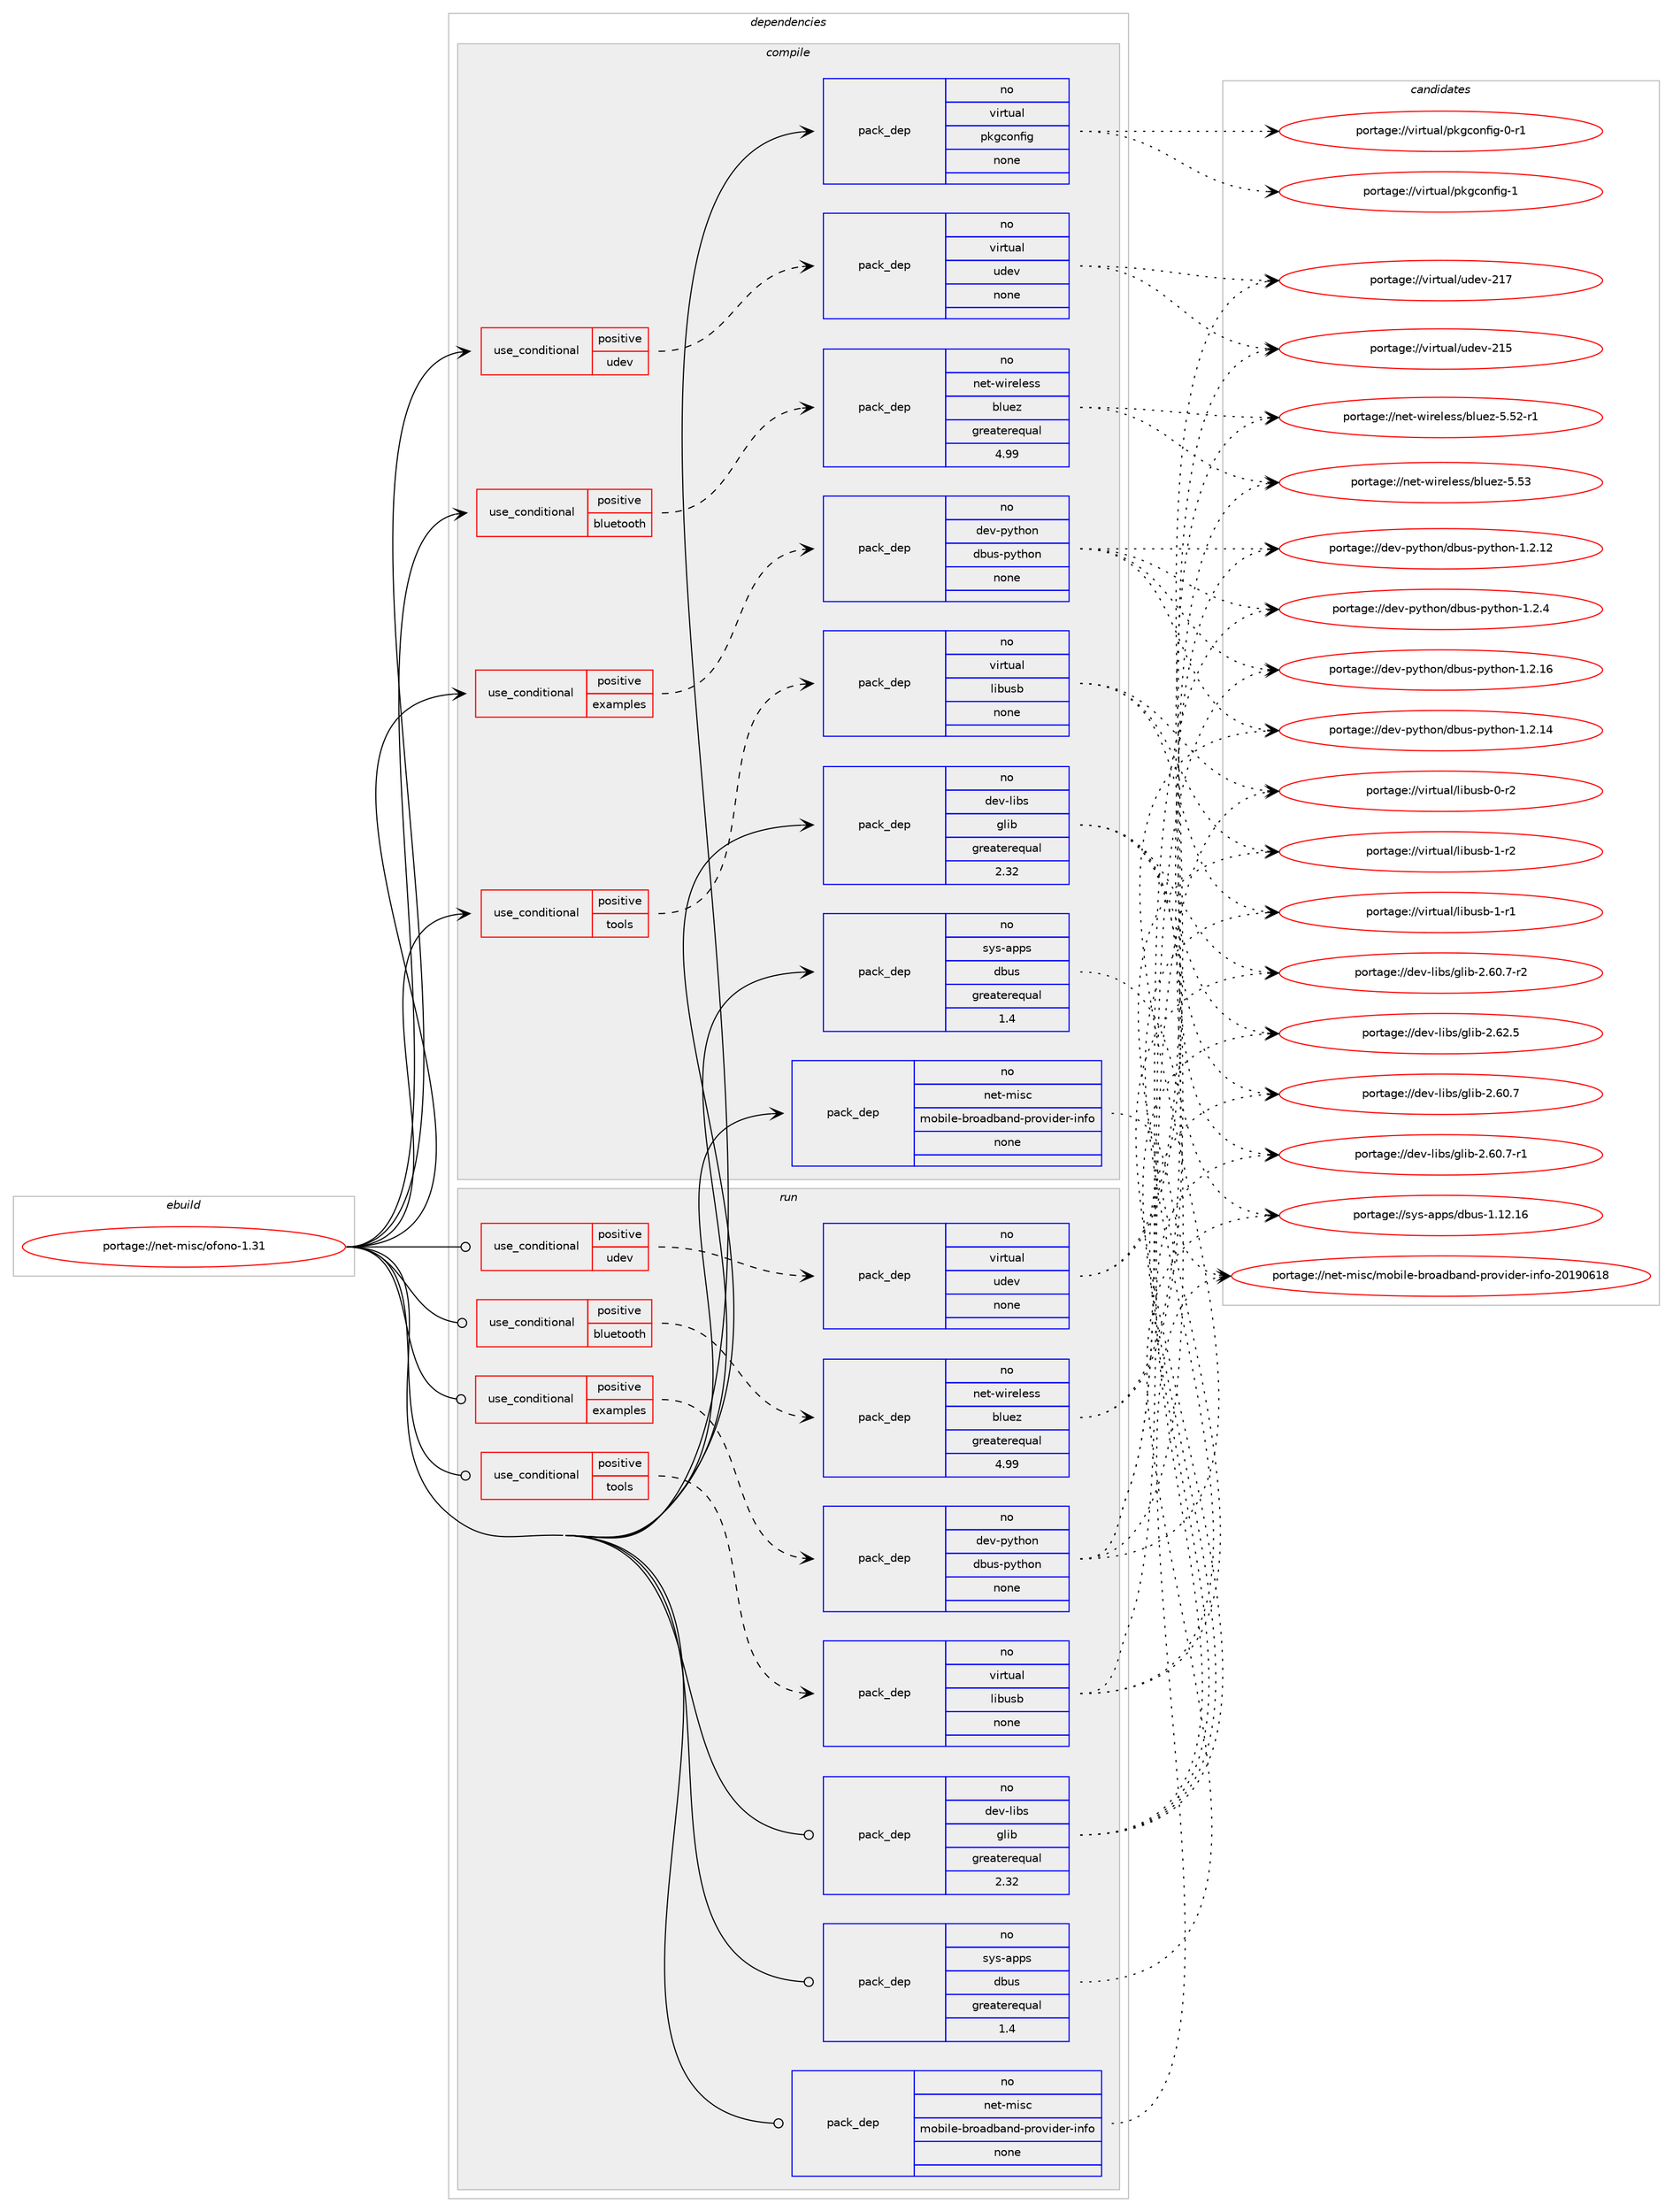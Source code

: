 digraph prolog {

# *************
# Graph options
# *************

newrank=true;
concentrate=true;
compound=true;
graph [rankdir=LR,fontname=Helvetica,fontsize=10,ranksep=1.5];#, ranksep=2.5, nodesep=0.2];
edge  [arrowhead=vee];
node  [fontname=Helvetica,fontsize=10];

# **********
# The ebuild
# **********

subgraph cluster_leftcol {
color=gray;
rank=same;
label=<<i>ebuild</i>>;
id [label="portage://net-misc/ofono-1.31", color=red, width=4, href="../net-misc/ofono-1.31.svg"];
}

# ****************
# The dependencies
# ****************

subgraph cluster_midcol {
color=gray;
label=<<i>dependencies</i>>;
subgraph cluster_compile {
fillcolor="#eeeeee";
style=filled;
label=<<i>compile</i>>;
subgraph cond3461 {
dependency21485 [label=<<TABLE BORDER="0" CELLBORDER="1" CELLSPACING="0" CELLPADDING="4"><TR><TD ROWSPAN="3" CELLPADDING="10">use_conditional</TD></TR><TR><TD>positive</TD></TR><TR><TD>bluetooth</TD></TR></TABLE>>, shape=none, color=red];
subgraph pack17658 {
dependency21486 [label=<<TABLE BORDER="0" CELLBORDER="1" CELLSPACING="0" CELLPADDING="4" WIDTH="220"><TR><TD ROWSPAN="6" CELLPADDING="30">pack_dep</TD></TR><TR><TD WIDTH="110">no</TD></TR><TR><TD>net-wireless</TD></TR><TR><TD>bluez</TD></TR><TR><TD>greaterequal</TD></TR><TR><TD>4.99</TD></TR></TABLE>>, shape=none, color=blue];
}
dependency21485:e -> dependency21486:w [weight=20,style="dashed",arrowhead="vee"];
}
id:e -> dependency21485:w [weight=20,style="solid",arrowhead="vee"];
subgraph cond3462 {
dependency21487 [label=<<TABLE BORDER="0" CELLBORDER="1" CELLSPACING="0" CELLPADDING="4"><TR><TD ROWSPAN="3" CELLPADDING="10">use_conditional</TD></TR><TR><TD>positive</TD></TR><TR><TD>examples</TD></TR></TABLE>>, shape=none, color=red];
subgraph pack17659 {
dependency21488 [label=<<TABLE BORDER="0" CELLBORDER="1" CELLSPACING="0" CELLPADDING="4" WIDTH="220"><TR><TD ROWSPAN="6" CELLPADDING="30">pack_dep</TD></TR><TR><TD WIDTH="110">no</TD></TR><TR><TD>dev-python</TD></TR><TR><TD>dbus-python</TD></TR><TR><TD>none</TD></TR><TR><TD></TD></TR></TABLE>>, shape=none, color=blue];
}
dependency21487:e -> dependency21488:w [weight=20,style="dashed",arrowhead="vee"];
}
id:e -> dependency21487:w [weight=20,style="solid",arrowhead="vee"];
subgraph cond3463 {
dependency21489 [label=<<TABLE BORDER="0" CELLBORDER="1" CELLSPACING="0" CELLPADDING="4"><TR><TD ROWSPAN="3" CELLPADDING="10">use_conditional</TD></TR><TR><TD>positive</TD></TR><TR><TD>tools</TD></TR></TABLE>>, shape=none, color=red];
subgraph pack17660 {
dependency21490 [label=<<TABLE BORDER="0" CELLBORDER="1" CELLSPACING="0" CELLPADDING="4" WIDTH="220"><TR><TD ROWSPAN="6" CELLPADDING="30">pack_dep</TD></TR><TR><TD WIDTH="110">no</TD></TR><TR><TD>virtual</TD></TR><TR><TD>libusb</TD></TR><TR><TD>none</TD></TR><TR><TD></TD></TR></TABLE>>, shape=none, color=blue];
}
dependency21489:e -> dependency21490:w [weight=20,style="dashed",arrowhead="vee"];
}
id:e -> dependency21489:w [weight=20,style="solid",arrowhead="vee"];
subgraph cond3464 {
dependency21491 [label=<<TABLE BORDER="0" CELLBORDER="1" CELLSPACING="0" CELLPADDING="4"><TR><TD ROWSPAN="3" CELLPADDING="10">use_conditional</TD></TR><TR><TD>positive</TD></TR><TR><TD>udev</TD></TR></TABLE>>, shape=none, color=red];
subgraph pack17661 {
dependency21492 [label=<<TABLE BORDER="0" CELLBORDER="1" CELLSPACING="0" CELLPADDING="4" WIDTH="220"><TR><TD ROWSPAN="6" CELLPADDING="30">pack_dep</TD></TR><TR><TD WIDTH="110">no</TD></TR><TR><TD>virtual</TD></TR><TR><TD>udev</TD></TR><TR><TD>none</TD></TR><TR><TD></TD></TR></TABLE>>, shape=none, color=blue];
}
dependency21491:e -> dependency21492:w [weight=20,style="dashed",arrowhead="vee"];
}
id:e -> dependency21491:w [weight=20,style="solid",arrowhead="vee"];
subgraph pack17662 {
dependency21493 [label=<<TABLE BORDER="0" CELLBORDER="1" CELLSPACING="0" CELLPADDING="4" WIDTH="220"><TR><TD ROWSPAN="6" CELLPADDING="30">pack_dep</TD></TR><TR><TD WIDTH="110">no</TD></TR><TR><TD>dev-libs</TD></TR><TR><TD>glib</TD></TR><TR><TD>greaterequal</TD></TR><TR><TD>2.32</TD></TR></TABLE>>, shape=none, color=blue];
}
id:e -> dependency21493:w [weight=20,style="solid",arrowhead="vee"];
subgraph pack17663 {
dependency21494 [label=<<TABLE BORDER="0" CELLBORDER="1" CELLSPACING="0" CELLPADDING="4" WIDTH="220"><TR><TD ROWSPAN="6" CELLPADDING="30">pack_dep</TD></TR><TR><TD WIDTH="110">no</TD></TR><TR><TD>net-misc</TD></TR><TR><TD>mobile-broadband-provider-info</TD></TR><TR><TD>none</TD></TR><TR><TD></TD></TR></TABLE>>, shape=none, color=blue];
}
id:e -> dependency21494:w [weight=20,style="solid",arrowhead="vee"];
subgraph pack17664 {
dependency21495 [label=<<TABLE BORDER="0" CELLBORDER="1" CELLSPACING="0" CELLPADDING="4" WIDTH="220"><TR><TD ROWSPAN="6" CELLPADDING="30">pack_dep</TD></TR><TR><TD WIDTH="110">no</TD></TR><TR><TD>sys-apps</TD></TR><TR><TD>dbus</TD></TR><TR><TD>greaterequal</TD></TR><TR><TD>1.4</TD></TR></TABLE>>, shape=none, color=blue];
}
id:e -> dependency21495:w [weight=20,style="solid",arrowhead="vee"];
subgraph pack17665 {
dependency21496 [label=<<TABLE BORDER="0" CELLBORDER="1" CELLSPACING="0" CELLPADDING="4" WIDTH="220"><TR><TD ROWSPAN="6" CELLPADDING="30">pack_dep</TD></TR><TR><TD WIDTH="110">no</TD></TR><TR><TD>virtual</TD></TR><TR><TD>pkgconfig</TD></TR><TR><TD>none</TD></TR><TR><TD></TD></TR></TABLE>>, shape=none, color=blue];
}
id:e -> dependency21496:w [weight=20,style="solid",arrowhead="vee"];
}
subgraph cluster_compileandrun {
fillcolor="#eeeeee";
style=filled;
label=<<i>compile and run</i>>;
}
subgraph cluster_run {
fillcolor="#eeeeee";
style=filled;
label=<<i>run</i>>;
subgraph cond3465 {
dependency21497 [label=<<TABLE BORDER="0" CELLBORDER="1" CELLSPACING="0" CELLPADDING="4"><TR><TD ROWSPAN="3" CELLPADDING="10">use_conditional</TD></TR><TR><TD>positive</TD></TR><TR><TD>bluetooth</TD></TR></TABLE>>, shape=none, color=red];
subgraph pack17666 {
dependency21498 [label=<<TABLE BORDER="0" CELLBORDER="1" CELLSPACING="0" CELLPADDING="4" WIDTH="220"><TR><TD ROWSPAN="6" CELLPADDING="30">pack_dep</TD></TR><TR><TD WIDTH="110">no</TD></TR><TR><TD>net-wireless</TD></TR><TR><TD>bluez</TD></TR><TR><TD>greaterequal</TD></TR><TR><TD>4.99</TD></TR></TABLE>>, shape=none, color=blue];
}
dependency21497:e -> dependency21498:w [weight=20,style="dashed",arrowhead="vee"];
}
id:e -> dependency21497:w [weight=20,style="solid",arrowhead="odot"];
subgraph cond3466 {
dependency21499 [label=<<TABLE BORDER="0" CELLBORDER="1" CELLSPACING="0" CELLPADDING="4"><TR><TD ROWSPAN="3" CELLPADDING="10">use_conditional</TD></TR><TR><TD>positive</TD></TR><TR><TD>examples</TD></TR></TABLE>>, shape=none, color=red];
subgraph pack17667 {
dependency21500 [label=<<TABLE BORDER="0" CELLBORDER="1" CELLSPACING="0" CELLPADDING="4" WIDTH="220"><TR><TD ROWSPAN="6" CELLPADDING="30">pack_dep</TD></TR><TR><TD WIDTH="110">no</TD></TR><TR><TD>dev-python</TD></TR><TR><TD>dbus-python</TD></TR><TR><TD>none</TD></TR><TR><TD></TD></TR></TABLE>>, shape=none, color=blue];
}
dependency21499:e -> dependency21500:w [weight=20,style="dashed",arrowhead="vee"];
}
id:e -> dependency21499:w [weight=20,style="solid",arrowhead="odot"];
subgraph cond3467 {
dependency21501 [label=<<TABLE BORDER="0" CELLBORDER="1" CELLSPACING="0" CELLPADDING="4"><TR><TD ROWSPAN="3" CELLPADDING="10">use_conditional</TD></TR><TR><TD>positive</TD></TR><TR><TD>tools</TD></TR></TABLE>>, shape=none, color=red];
subgraph pack17668 {
dependency21502 [label=<<TABLE BORDER="0" CELLBORDER="1" CELLSPACING="0" CELLPADDING="4" WIDTH="220"><TR><TD ROWSPAN="6" CELLPADDING="30">pack_dep</TD></TR><TR><TD WIDTH="110">no</TD></TR><TR><TD>virtual</TD></TR><TR><TD>libusb</TD></TR><TR><TD>none</TD></TR><TR><TD></TD></TR></TABLE>>, shape=none, color=blue];
}
dependency21501:e -> dependency21502:w [weight=20,style="dashed",arrowhead="vee"];
}
id:e -> dependency21501:w [weight=20,style="solid",arrowhead="odot"];
subgraph cond3468 {
dependency21503 [label=<<TABLE BORDER="0" CELLBORDER="1" CELLSPACING="0" CELLPADDING="4"><TR><TD ROWSPAN="3" CELLPADDING="10">use_conditional</TD></TR><TR><TD>positive</TD></TR><TR><TD>udev</TD></TR></TABLE>>, shape=none, color=red];
subgraph pack17669 {
dependency21504 [label=<<TABLE BORDER="0" CELLBORDER="1" CELLSPACING="0" CELLPADDING="4" WIDTH="220"><TR><TD ROWSPAN="6" CELLPADDING="30">pack_dep</TD></TR><TR><TD WIDTH="110">no</TD></TR><TR><TD>virtual</TD></TR><TR><TD>udev</TD></TR><TR><TD>none</TD></TR><TR><TD></TD></TR></TABLE>>, shape=none, color=blue];
}
dependency21503:e -> dependency21504:w [weight=20,style="dashed",arrowhead="vee"];
}
id:e -> dependency21503:w [weight=20,style="solid",arrowhead="odot"];
subgraph pack17670 {
dependency21505 [label=<<TABLE BORDER="0" CELLBORDER="1" CELLSPACING="0" CELLPADDING="4" WIDTH="220"><TR><TD ROWSPAN="6" CELLPADDING="30">pack_dep</TD></TR><TR><TD WIDTH="110">no</TD></TR><TR><TD>dev-libs</TD></TR><TR><TD>glib</TD></TR><TR><TD>greaterequal</TD></TR><TR><TD>2.32</TD></TR></TABLE>>, shape=none, color=blue];
}
id:e -> dependency21505:w [weight=20,style="solid",arrowhead="odot"];
subgraph pack17671 {
dependency21506 [label=<<TABLE BORDER="0" CELLBORDER="1" CELLSPACING="0" CELLPADDING="4" WIDTH="220"><TR><TD ROWSPAN="6" CELLPADDING="30">pack_dep</TD></TR><TR><TD WIDTH="110">no</TD></TR><TR><TD>net-misc</TD></TR><TR><TD>mobile-broadband-provider-info</TD></TR><TR><TD>none</TD></TR><TR><TD></TD></TR></TABLE>>, shape=none, color=blue];
}
id:e -> dependency21506:w [weight=20,style="solid",arrowhead="odot"];
subgraph pack17672 {
dependency21507 [label=<<TABLE BORDER="0" CELLBORDER="1" CELLSPACING="0" CELLPADDING="4" WIDTH="220"><TR><TD ROWSPAN="6" CELLPADDING="30">pack_dep</TD></TR><TR><TD WIDTH="110">no</TD></TR><TR><TD>sys-apps</TD></TR><TR><TD>dbus</TD></TR><TR><TD>greaterequal</TD></TR><TR><TD>1.4</TD></TR></TABLE>>, shape=none, color=blue];
}
id:e -> dependency21507:w [weight=20,style="solid",arrowhead="odot"];
}
}

# **************
# The candidates
# **************

subgraph cluster_choices {
rank=same;
color=gray;
label=<<i>candidates</i>>;

subgraph choice17658 {
color=black;
nodesep=1;
choice1101011164511910511410110810111511547981081171011224553465351 [label="portage://net-wireless/bluez-5.53", color=red, width=4,href="../net-wireless/bluez-5.53.svg"];
choice11010111645119105114101108101115115479810811710112245534653504511449 [label="portage://net-wireless/bluez-5.52-r1", color=red, width=4,href="../net-wireless/bluez-5.52-r1.svg"];
dependency21486:e -> choice1101011164511910511410110810111511547981081171011224553465351:w [style=dotted,weight="100"];
dependency21486:e -> choice11010111645119105114101108101115115479810811710112245534653504511449:w [style=dotted,weight="100"];
}
subgraph choice17659 {
color=black;
nodesep=1;
choice10010111845112121116104111110471009811711545112121116104111110454946504652 [label="portage://dev-python/dbus-python-1.2.4", color=red, width=4,href="../dev-python/dbus-python-1.2.4.svg"];
choice1001011184511212111610411111047100981171154511212111610411111045494650464954 [label="portage://dev-python/dbus-python-1.2.16", color=red, width=4,href="../dev-python/dbus-python-1.2.16.svg"];
choice1001011184511212111610411111047100981171154511212111610411111045494650464952 [label="portage://dev-python/dbus-python-1.2.14", color=red, width=4,href="../dev-python/dbus-python-1.2.14.svg"];
choice1001011184511212111610411111047100981171154511212111610411111045494650464950 [label="portage://dev-python/dbus-python-1.2.12", color=red, width=4,href="../dev-python/dbus-python-1.2.12.svg"];
dependency21488:e -> choice10010111845112121116104111110471009811711545112121116104111110454946504652:w [style=dotted,weight="100"];
dependency21488:e -> choice1001011184511212111610411111047100981171154511212111610411111045494650464954:w [style=dotted,weight="100"];
dependency21488:e -> choice1001011184511212111610411111047100981171154511212111610411111045494650464952:w [style=dotted,weight="100"];
dependency21488:e -> choice1001011184511212111610411111047100981171154511212111610411111045494650464950:w [style=dotted,weight="100"];
}
subgraph choice17660 {
color=black;
nodesep=1;
choice1181051141161179710847108105981171159845494511450 [label="portage://virtual/libusb-1-r2", color=red, width=4,href="../virtual/libusb-1-r2.svg"];
choice1181051141161179710847108105981171159845494511449 [label="portage://virtual/libusb-1-r1", color=red, width=4,href="../virtual/libusb-1-r1.svg"];
choice1181051141161179710847108105981171159845484511450 [label="portage://virtual/libusb-0-r2", color=red, width=4,href="../virtual/libusb-0-r2.svg"];
dependency21490:e -> choice1181051141161179710847108105981171159845494511450:w [style=dotted,weight="100"];
dependency21490:e -> choice1181051141161179710847108105981171159845494511449:w [style=dotted,weight="100"];
dependency21490:e -> choice1181051141161179710847108105981171159845484511450:w [style=dotted,weight="100"];
}
subgraph choice17661 {
color=black;
nodesep=1;
choice118105114116117971084711710010111845504955 [label="portage://virtual/udev-217", color=red, width=4,href="../virtual/udev-217.svg"];
choice118105114116117971084711710010111845504953 [label="portage://virtual/udev-215", color=red, width=4,href="../virtual/udev-215.svg"];
dependency21492:e -> choice118105114116117971084711710010111845504955:w [style=dotted,weight="100"];
dependency21492:e -> choice118105114116117971084711710010111845504953:w [style=dotted,weight="100"];
}
subgraph choice17662 {
color=black;
nodesep=1;
choice1001011184510810598115471031081059845504654504653 [label="portage://dev-libs/glib-2.62.5", color=red, width=4,href="../dev-libs/glib-2.62.5.svg"];
choice10010111845108105981154710310810598455046544846554511450 [label="portage://dev-libs/glib-2.60.7-r2", color=red, width=4,href="../dev-libs/glib-2.60.7-r2.svg"];
choice10010111845108105981154710310810598455046544846554511449 [label="portage://dev-libs/glib-2.60.7-r1", color=red, width=4,href="../dev-libs/glib-2.60.7-r1.svg"];
choice1001011184510810598115471031081059845504654484655 [label="portage://dev-libs/glib-2.60.7", color=red, width=4,href="../dev-libs/glib-2.60.7.svg"];
dependency21493:e -> choice1001011184510810598115471031081059845504654504653:w [style=dotted,weight="100"];
dependency21493:e -> choice10010111845108105981154710310810598455046544846554511450:w [style=dotted,weight="100"];
dependency21493:e -> choice10010111845108105981154710310810598455046544846554511449:w [style=dotted,weight="100"];
dependency21493:e -> choice1001011184510810598115471031081059845504654484655:w [style=dotted,weight="100"];
}
subgraph choice17663 {
color=black;
nodesep=1;
choice1101011164510910511599471091119810510810145981141119710098971101004511211411111810510010111445105110102111455048495748544956 [label="portage://net-misc/mobile-broadband-provider-info-20190618", color=red, width=4,href="../net-misc/mobile-broadband-provider-info-20190618.svg"];
dependency21494:e -> choice1101011164510910511599471091119810510810145981141119710098971101004511211411111810510010111445105110102111455048495748544956:w [style=dotted,weight="100"];
}
subgraph choice17664 {
color=black;
nodesep=1;
choice115121115459711211211547100981171154549464950464954 [label="portage://sys-apps/dbus-1.12.16", color=red, width=4,href="../sys-apps/dbus-1.12.16.svg"];
dependency21495:e -> choice115121115459711211211547100981171154549464950464954:w [style=dotted,weight="100"];
}
subgraph choice17665 {
color=black;
nodesep=1;
choice1181051141161179710847112107103991111101021051034549 [label="portage://virtual/pkgconfig-1", color=red, width=4,href="../virtual/pkgconfig-1.svg"];
choice11810511411611797108471121071039911111010210510345484511449 [label="portage://virtual/pkgconfig-0-r1", color=red, width=4,href="../virtual/pkgconfig-0-r1.svg"];
dependency21496:e -> choice1181051141161179710847112107103991111101021051034549:w [style=dotted,weight="100"];
dependency21496:e -> choice11810511411611797108471121071039911111010210510345484511449:w [style=dotted,weight="100"];
}
subgraph choice17666 {
color=black;
nodesep=1;
choice1101011164511910511410110810111511547981081171011224553465351 [label="portage://net-wireless/bluez-5.53", color=red, width=4,href="../net-wireless/bluez-5.53.svg"];
choice11010111645119105114101108101115115479810811710112245534653504511449 [label="portage://net-wireless/bluez-5.52-r1", color=red, width=4,href="../net-wireless/bluez-5.52-r1.svg"];
dependency21498:e -> choice1101011164511910511410110810111511547981081171011224553465351:w [style=dotted,weight="100"];
dependency21498:e -> choice11010111645119105114101108101115115479810811710112245534653504511449:w [style=dotted,weight="100"];
}
subgraph choice17667 {
color=black;
nodesep=1;
choice10010111845112121116104111110471009811711545112121116104111110454946504652 [label="portage://dev-python/dbus-python-1.2.4", color=red, width=4,href="../dev-python/dbus-python-1.2.4.svg"];
choice1001011184511212111610411111047100981171154511212111610411111045494650464954 [label="portage://dev-python/dbus-python-1.2.16", color=red, width=4,href="../dev-python/dbus-python-1.2.16.svg"];
choice1001011184511212111610411111047100981171154511212111610411111045494650464952 [label="portage://dev-python/dbus-python-1.2.14", color=red, width=4,href="../dev-python/dbus-python-1.2.14.svg"];
choice1001011184511212111610411111047100981171154511212111610411111045494650464950 [label="portage://dev-python/dbus-python-1.2.12", color=red, width=4,href="../dev-python/dbus-python-1.2.12.svg"];
dependency21500:e -> choice10010111845112121116104111110471009811711545112121116104111110454946504652:w [style=dotted,weight="100"];
dependency21500:e -> choice1001011184511212111610411111047100981171154511212111610411111045494650464954:w [style=dotted,weight="100"];
dependency21500:e -> choice1001011184511212111610411111047100981171154511212111610411111045494650464952:w [style=dotted,weight="100"];
dependency21500:e -> choice1001011184511212111610411111047100981171154511212111610411111045494650464950:w [style=dotted,weight="100"];
}
subgraph choice17668 {
color=black;
nodesep=1;
choice1181051141161179710847108105981171159845494511450 [label="portage://virtual/libusb-1-r2", color=red, width=4,href="../virtual/libusb-1-r2.svg"];
choice1181051141161179710847108105981171159845494511449 [label="portage://virtual/libusb-1-r1", color=red, width=4,href="../virtual/libusb-1-r1.svg"];
choice1181051141161179710847108105981171159845484511450 [label="portage://virtual/libusb-0-r2", color=red, width=4,href="../virtual/libusb-0-r2.svg"];
dependency21502:e -> choice1181051141161179710847108105981171159845494511450:w [style=dotted,weight="100"];
dependency21502:e -> choice1181051141161179710847108105981171159845494511449:w [style=dotted,weight="100"];
dependency21502:e -> choice1181051141161179710847108105981171159845484511450:w [style=dotted,weight="100"];
}
subgraph choice17669 {
color=black;
nodesep=1;
choice118105114116117971084711710010111845504955 [label="portage://virtual/udev-217", color=red, width=4,href="../virtual/udev-217.svg"];
choice118105114116117971084711710010111845504953 [label="portage://virtual/udev-215", color=red, width=4,href="../virtual/udev-215.svg"];
dependency21504:e -> choice118105114116117971084711710010111845504955:w [style=dotted,weight="100"];
dependency21504:e -> choice118105114116117971084711710010111845504953:w [style=dotted,weight="100"];
}
subgraph choice17670 {
color=black;
nodesep=1;
choice1001011184510810598115471031081059845504654504653 [label="portage://dev-libs/glib-2.62.5", color=red, width=4,href="../dev-libs/glib-2.62.5.svg"];
choice10010111845108105981154710310810598455046544846554511450 [label="portage://dev-libs/glib-2.60.7-r2", color=red, width=4,href="../dev-libs/glib-2.60.7-r2.svg"];
choice10010111845108105981154710310810598455046544846554511449 [label="portage://dev-libs/glib-2.60.7-r1", color=red, width=4,href="../dev-libs/glib-2.60.7-r1.svg"];
choice1001011184510810598115471031081059845504654484655 [label="portage://dev-libs/glib-2.60.7", color=red, width=4,href="../dev-libs/glib-2.60.7.svg"];
dependency21505:e -> choice1001011184510810598115471031081059845504654504653:w [style=dotted,weight="100"];
dependency21505:e -> choice10010111845108105981154710310810598455046544846554511450:w [style=dotted,weight="100"];
dependency21505:e -> choice10010111845108105981154710310810598455046544846554511449:w [style=dotted,weight="100"];
dependency21505:e -> choice1001011184510810598115471031081059845504654484655:w [style=dotted,weight="100"];
}
subgraph choice17671 {
color=black;
nodesep=1;
choice1101011164510910511599471091119810510810145981141119710098971101004511211411111810510010111445105110102111455048495748544956 [label="portage://net-misc/mobile-broadband-provider-info-20190618", color=red, width=4,href="../net-misc/mobile-broadband-provider-info-20190618.svg"];
dependency21506:e -> choice1101011164510910511599471091119810510810145981141119710098971101004511211411111810510010111445105110102111455048495748544956:w [style=dotted,weight="100"];
}
subgraph choice17672 {
color=black;
nodesep=1;
choice115121115459711211211547100981171154549464950464954 [label="portage://sys-apps/dbus-1.12.16", color=red, width=4,href="../sys-apps/dbus-1.12.16.svg"];
dependency21507:e -> choice115121115459711211211547100981171154549464950464954:w [style=dotted,weight="100"];
}
}

}
